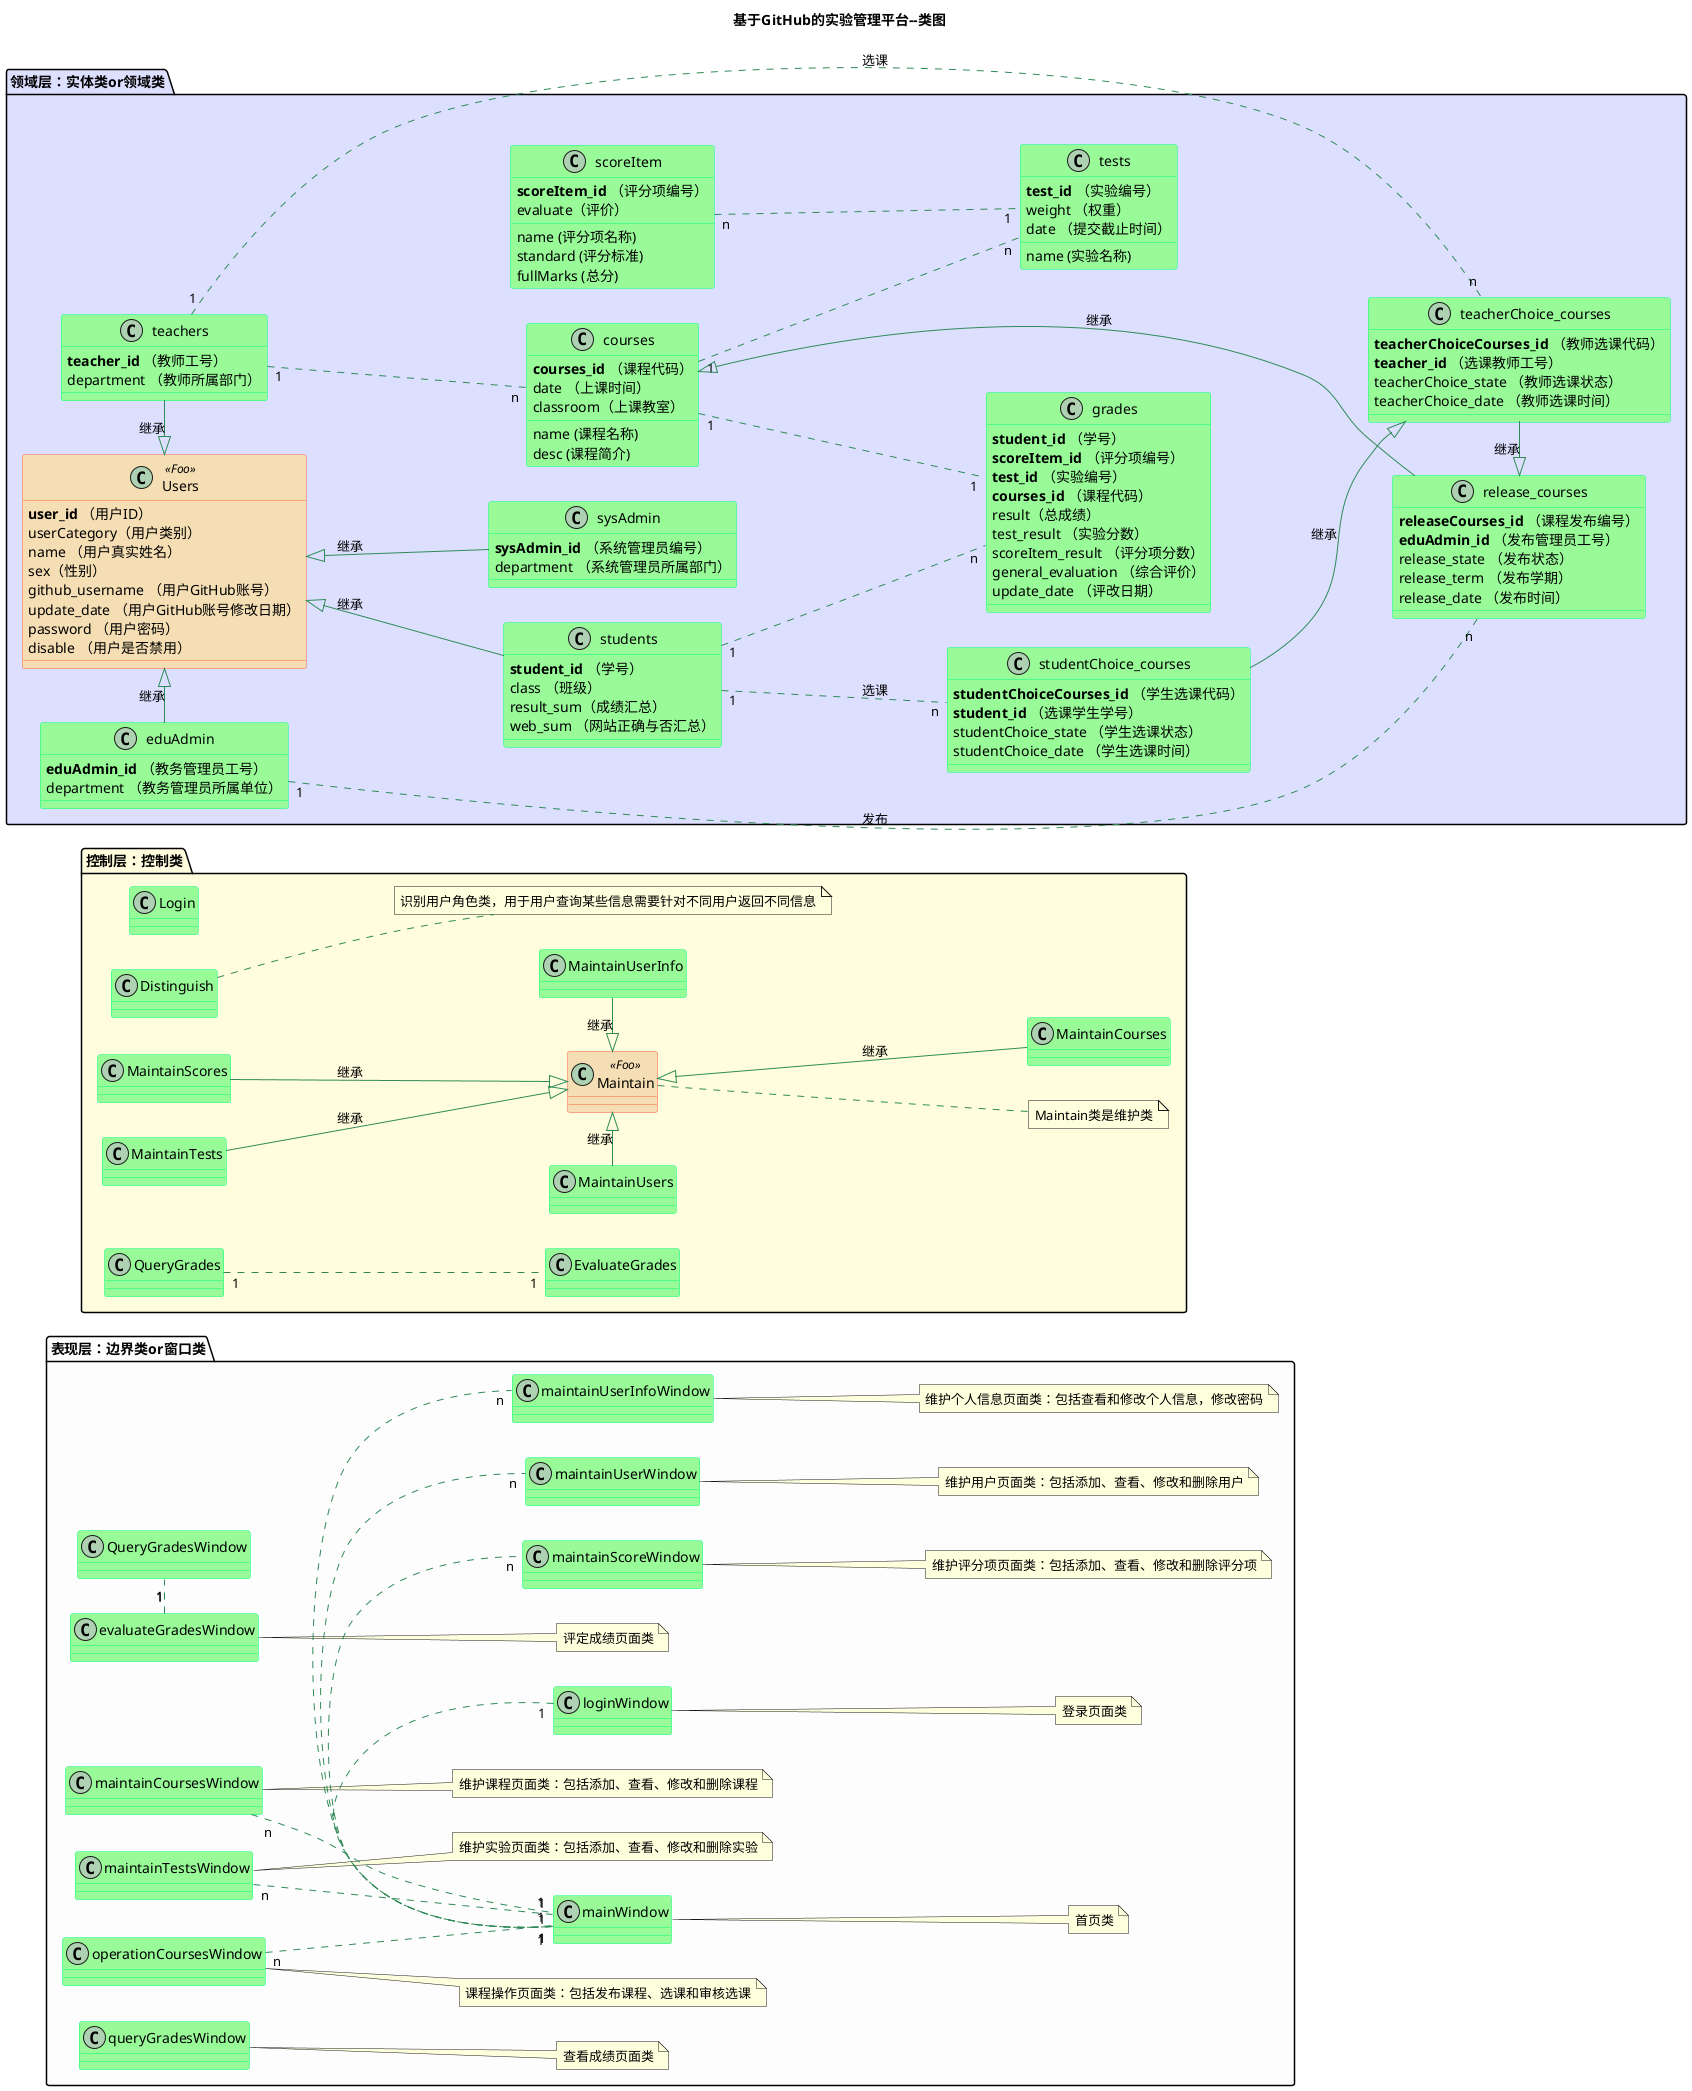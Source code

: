 @startuml
title 基于GitHub的实验管理平台--类图
left to right direction
package 表现层：边界类or窗口类 #FDFDFD {

    skinparam class {
    	BackgroundColor PaleGreen
    	ArrowColor SeaGreen
    	BorderColor SpringGreen
    	BackgroundColor<<Foo>> Wheat
    	BorderColor<<Foo>> Tomato
    }
    skinparam stereotypeCBackgroundColor YellowGreen
    skinparam stereotypeCBackgroundColor<< Foo >> DimGray

    class mainWindow{
    }
    note right:首页类
    class loginWindow{
    }
    note right:登录页面类
    class maintainUserInfoWindow{
    }
    note right:维护个人信息页面类：包括查看和修改个人信息，修改密码

    class maintainUserWindow{
    }
    note right:维护用户页面类：包括添加、查看、修改和删除用户
    class maintainCoursesWindow{
    }
    note right:维护课程页面类：包括添加、查看、修改和删除课程
    class maintainTestsWindow{
    }
    note right:维护实验页面类：包括添加、查看、修改和删除实验
    class maintainScoreWindow{
    }
    note right:维护评分项页面类：包括添加、查看、修改和删除评分项
    class operationCoursesWindow{
    }
    note right:课程操作页面类：包括发布课程、选课和审核选课
    class queryGradesWindow{
    }
    note right:查看成绩页面类
    class evaluateGradesWindow{
    }
    note right:评定成绩页面类

    loginWindow "1"."1" mainWindow
    mainWindow "1".right."n" maintainUserInfoWindow
    mainWindow "1".right."n" maintainUserWindow
    maintainCoursesWindow "n".."1" mainWindow
    maintainTestsWindow "n".."1" mainWindow
    mainWindow "1".right."n" maintainScoreWindow
    operationCoursesWindow "n".."1" mainWindow
    QueryGradesWindow "1".left."1" evaluateGradesWindow

}


package 控制层：控制类 #FFFDDD {

    skinparam class {
    	BackgroundColor PaleGreen
    	ArrowColor SeaGreen
    	BorderColor SpringGreen
    	BackgroundColor<<Foo>> Wheat
    	BorderColor<<Foo>> Tomato
    }
    skinparam stereotypeCBackgroundColor YellowGreen
    skinparam stereotypeCBackgroundColor<< Foo >> DimGray

    class Maintain<<Foo>>{
    }
    note right:Maintain类是维护类
    class Login{
    }
    class Distinguish{
    }
    note right:识别用户角色类，用于用户查询某些信息需要针对不同用户返回不同信息
    class MaintainUserInfo{
    }
    class MaintainUsers{
    }
    class MaintainCourses{
    }
    class MaintainTests{
    }
    class MaintainScores{
    }
    MaintainUserInfo -left-|> Maintain:继承
    MaintainUsers -right-|> Maintain:继承
    MaintainCourses -up-|> Maintain:继承
    MaintainTests -down-|> Maintain:继承
    MaintainScores -down-|> Maintain:继承

    class QueryGrades{
    }
    class EvaluateGrades{
    }
    QueryGrades "1" .. "1" EvaluateGrades

}

package 领域层：实体类or领域类 #DDDFFF {
    skinparam class {
    	BackgroundColor PaleGreen
    	ArrowColor SeaGreen
    	BorderColor SpringGreen
    	BackgroundColor<<Foo>> Wheat
    	BorderColor<<Foo>> Tomato
    }
    skinparam stereotypeCBackgroundColor YellowGreen
    skinparam stereotypeCBackgroundColor<< Foo >> DimGray

    class Users<<Foo>>{
        <b>user_id</b> （用户ID）
        userCategory（用户类别）
        name （用户真实姓名）
        sex（性别）
        github_username （用户GitHub账号）
        update_date （用户GitHub账号修改日期）
        password （用户密码）
        disable （用户是否禁用）
    }
    class students{
        <b>student_id</b> （学号）
        class （班级）
        result_sum（成绩汇总）
        web_sum （网站正确与否汇总）
    }
    class teachers{
        <b>teacher_id</b> （教师工号）
        department （教师所属部门）
    }
    class eduAdmin{
        <b>eduAdmin_id</b> （教务管理员工号）
        department （教务管理员所属单位）
    }
    class sysAdmin{
        <b>sysAdmin_id</b> （系统管理员编号）
        department （系统管理员所属部门）
    }
    students -up-|> Users:继承
    teachers -left-|> Users:继承
    eduAdmin -right-|> Users:继承
    sysAdmin -up-|> Users:继承

    class scoreItem{
        <b>scoreItem_id</b> （评分项编号）
        name (评分项名称)
        standard (评分标准)
        fullMarks (总分)
        evaluate（评价）
    }
    class tests {
        <b>test_id</b> （实验编号）
        name (实验名称)
        weight （权重）
        date （提交截止时间）
    }
    class courses {
        <b>courses_id</b> （课程代码）
        name (课程名称)
        desc (课程简介)
        date （上课时间）
        classroom（上课教室）
    }
    class grades {
        <b>student_id</b> （学号）
        <b>scoreItem_id</b> （评分项编号）
        <b>test_id</b> （实验编号）
        <b>courses_id</b> （课程代码）
        result（总成绩）
        test_result （实验分数）
        scoreItem_result （评分项分数）
        general_evaluation （综合评价）
        update_date （评改日期）
    }

    students "1" .. "n"  grades
    courses "1" .. "1"  grades
    courses "1" .. "n"  tests
    scoreItem "n" .. "1"  tests

    teachers "1" .. "n"  courses

    class release_courses{
        <b>releaseCourses_id</b> （课程发布编号）
        <b>eduAdmin_id</b> （发布管理员工号）
        release_state （发布状态）
        release_term （发布学期）
        release_date （发布时间）
    }
    class teacherChoice_courses{
        <b>teacherChoiceCourses_id</b> （教师选课代码）
        <b>teacher_id</b> （选课教师工号）
        teacherChoice_state （教师选课状态）
        teacherChoice_date （教师选课时间）
    }
    class studentChoice_courses{
        <b>studentChoiceCourses_id</b> （学生选课代码）
        <b>student_id</b> （选课学生学号）
        studentChoice_state （学生选课状态）
        studentChoice_date （学生选课时间）
    }

    release_courses -up-|> courses:继承
    teacherChoice_courses -right-|> release_courses:继承
    studentChoice_courses --|> teacherChoice_courses:继承

    eduAdmin "1" .. "n"  release_courses:发布
    teachers "1" .. "n"  teacherChoice_courses:选课
    students "1" .. "n"  studentChoice_courses:选课
}


@enduml